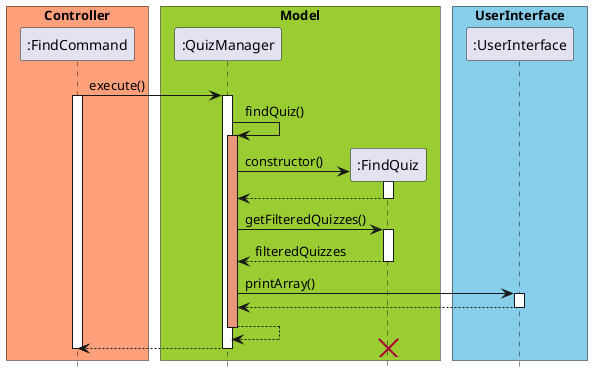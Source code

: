 @startuml

skinparam ParticipantPadding 10
skinparam BoxPadding 5
hide footbox

box "Controller" #LightSalmon
participant ":FindCommand"
end box

box "Model" #YellowGreen
participant ":QuizManager"
participant ":FindQuiz"
end box

box "UserInterface" #skyblue
participant ":UserInterface"
end box

":FindCommand" -> ":QuizManager" : execute()
activate ":FindCommand"
activate ":QuizManager"
":QuizManager" -> ":QuizManager" : findQuiz()
activate ":QuizManager" #DarkSalmon
":QuizManager" -> ":FindQuiz" ** : constructor()
activate ":FindQuiz"
":FindQuiz" --> ":QuizManager"
deactivate ":FindQuiz"
":QuizManager" -> ":FindQuiz" : getFilteredQuizzes()
activate ":FindQuiz"
":FindQuiz" --> ":QuizManager" : filteredQuizzes
deactivate ":FindQuiz"
":QuizManager" -> ":UserInterface" : printArray()
activate ":UserInterface"
":UserInterface" --> ":QuizManager"
deactivate ":UserInterface"
":QuizManager" --> ":QuizManager"
deactivate ":QuizManager"
":QuizManager" --> ":FindCommand"
deactivate ":QuizManager"
deactivate ":FindCommand"
destroy ":FindQuiz"

@enduml